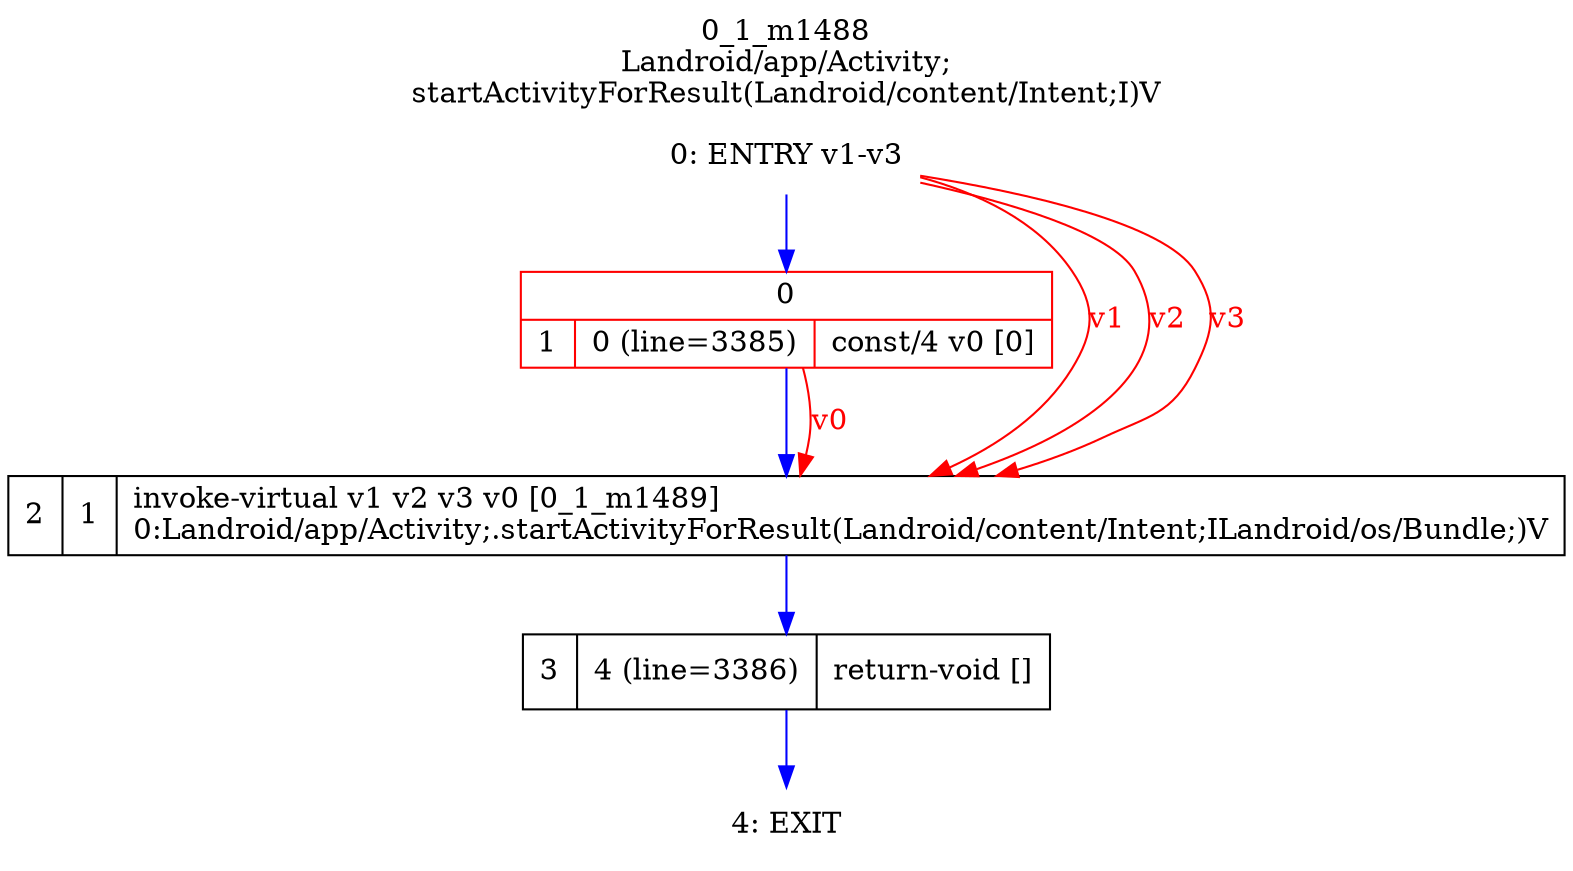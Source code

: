 digraph G {
rankdir=UD;
labelloc=t;
label="0_1_m1488\nLandroid/app/Activity;
startActivityForResult(Landroid/content/Intent;I)V";
0[label="0: ENTRY v1-v3",shape=plaintext];
1[label="{0|{1|0 (line=3385)|const/4 v0 [0]\l}}",shape=record, color=red];
2[label="2|1|invoke-virtual v1 v2 v3 v0 [0_1_m1489]\l0:Landroid/app/Activity;.startActivityForResult(Landroid/content/Intent;ILandroid/os/Bundle;)V\l",shape=record,URL="0_1_m1489.dot"];
3[label="3|4 (line=3386)|return-void []\l",shape=record];
4[label="4: EXIT",shape=plaintext];
0->1 [color=blue, fontcolor=blue,weight=100, taillabel=""];
1->2 [color=blue, fontcolor=blue,weight=100, taillabel=""];
2->3 [color=blue, fontcolor=blue,weight=100, taillabel=""];
3->4 [color=blue, fontcolor=blue,weight=100, taillabel=""];
0->2 [color=red, fontcolor=red, label="v1"];
0->2 [color=red, fontcolor=red, label="v2"];
0->2 [color=red, fontcolor=red, label="v3"];
1->2 [color=red, fontcolor=red, label="v0"];
}
